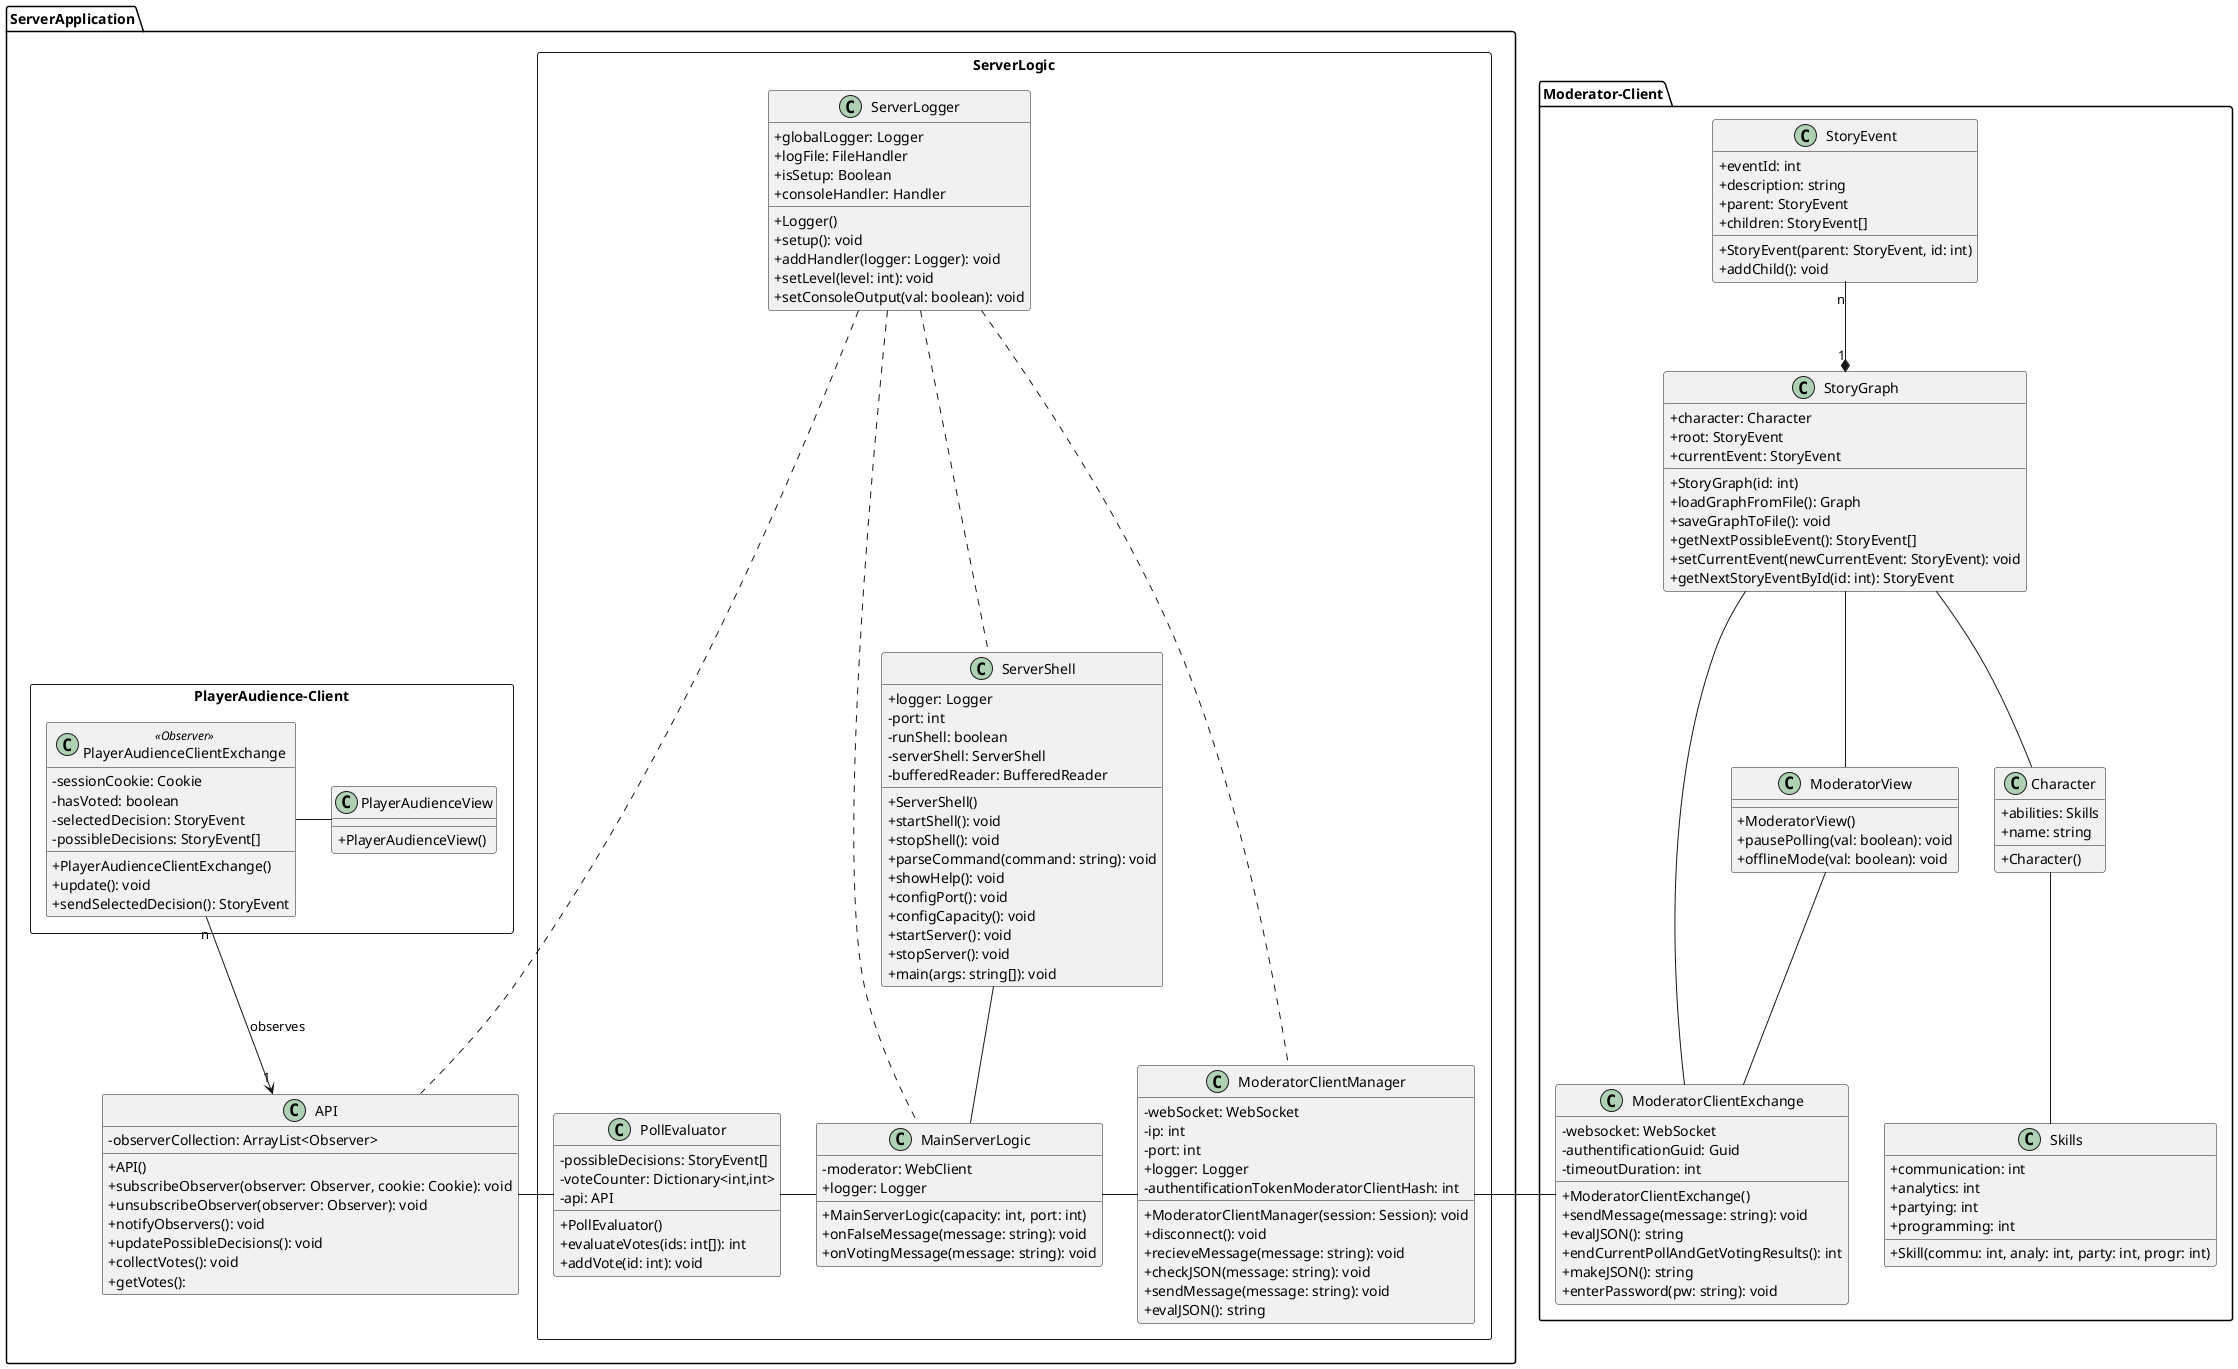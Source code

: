 @startuml

skinparam classAttributeIconSize 0

package "Moderator-Client" {

  class StoryEvent {
    {field} +eventId: int
    {field} +description: string
    {field} +parent: StoryEvent
    {field} +children: StoryEvent[]
    {method} +StoryEvent(parent: StoryEvent, id: int)
    {method} +addChild(): void
  }

  class StoryGraph {
    {field} +character: Character
    {field} +root: StoryEvent
    {field} +currentEvent: StoryEvent
    {method} +StoryGraph(id: int)
    {method} +loadGraphFromFile(): Graph
    {method} +saveGraphToFile(): void
    {method} +getNextPossibleEvent(): StoryEvent[]
    {method} +setCurrentEvent(newCurrentEvent: StoryEvent): void
    {method} +getNextStoryEventById(id: int): StoryEvent
  }

  class "ModeratorView" as mf {
    {method} +ModeratorView()
    {method} +pausePolling(val: boolean): void
    {method} +offlineMode(val: boolean): void
  }

  class "ModeratorClientExchange" as mcei{
    {field} -websocket: WebSocket
    {field} -authentificationGuid: Guid
    {field} -timeoutDuration: int
    {method} +ModeratorClientExchange()
    {method} +sendMessage(message: string): void
    {method} +evalJSON(): string
    {method} +endCurrentPollAndGetVotingResults(): int
    {method} +makeJSON(): string
    {method} +enterPassword(pw: string): void
  }

  class Skills {
    {field} +communication: int
    {field} +analytics: int
    {field} +partying: int
    {field} +programming: int
    {method} + Skill(commu: int, analy: int, party: int, progr: int)
  }

  class Character {
    {field} +abilities: Skills
    {field} +name: string
    {method} +Character()
  }
  
  StoryEvent "n" --* "1" StoryGraph
  StoryGraph -- mf
  StoryGraph -- Character
  Character -- Skills
  mf -- mcei
  StoryGraph --- mcei
}

package "ServerApplication" {
   class "API" as api {
        {field} -observerCollection: ArrayList<Observer>
        {method} +API()
        {method} +subscribeObserver(observer: Observer, cookie: Cookie): void
        {method} +unsubscribeObserver(observer: Observer): void
        {method} +notifyObservers(): void
        {method} +updatePossibleDecisions(): void
        {method} +collectVotes(): void
        {method} +getVotes(): 
  }

  package "ServerLogic" <<Rectangle>>{
    class "ServerShell" as ss {
      {field} +logger: Logger
      {field} -port: int
      {field} -runShell: boolean
      {field} -serverShell: ServerShell
      {field} -bufferedReader: BufferedReader
      {method} +ServerShell()
      {method} +startShell(): void
      {method} +stopShell(): void
      {method} +parseCommand(command: string): void
      {method} +showHelp(): void
      {method} +configPort(): void
      {method} +configCapacity(): void
      {method} +startServer(): void
      {method} +stopServer(): void
      {method} +main(args: string[]): void
    }

    class "ModeratorClientManager" as cm {
      {field} -webSocket: WebSocket
      {field} -ip: int
      {field} -port: int
      {field} +logger: Logger
      {field} -authentificationTokenModeratorClientHash: int
      {method} +ModeratorClientManager(session: Session): void
      {method} +disconnect(): void
      {method} +recieveMessage(message: string): void
      {method} +checkJSON(message: string): void
      {method} +sendMessage(message: string): void
      {method} +evalJSON(): string

    }    

    class "MainServerLogic" as msl {
      {field} -moderator: WebClient
      {field} +logger: Logger
      {method} +MainServerLogic(capacity: int, port: int)
      {method} +onFalseMessage(message: string): void
      {method} +onVotingMessage(message: string): void

    }

    class "PollEvaluator" as pe {
    {field}- possibleDecisions: StoryEvent[]
    {field} -voteCounter: Dictionary<int,int>
    {field} -api: API
    {method} +PollEvaluator()
    {method} +evaluateVotes(ids: int[]): int
    {method} +addVote(id: int): void
  }

    class "ServerLogger" as sl {
      {field} +globalLogger: Logger
      {field} +logFile: FileHandler
      {field} +isSetup: Boolean
      {field} +consoleHandler: Handler
      {method} +Logger()
      {method} +setup(): void
      {method} +addHandler(logger: Logger): void
      {method} +setLevel(level: int): void
      {method} +setConsoleOutput(val: boolean): void
    }
  }
  package "PlayerAudience-Client" <<Rectangle>>{  
    class "PlayerAudienceClientExchange" as pace <<Observer>>{
      {field} -sessionCookie: Cookie
      {field} -hasVoted: boolean
      {field} -selectedDecision: StoryEvent
      {field} -possibleDecisions: StoryEvent[]
      {method} +PlayerAudienceClientExchange()
      {method} +update(): void
      {method} +sendSelectedDecision(): StoryEvent 
    }

    class "PlayerAudienceView" as pav {
      {method} +PlayerAudienceView()
    }
  }
  ss -- msl
  msl - cm
  msl -left- pe
  pe -left- api
  sl ... cm
  sl ... msl
  sl ... api
  sl ... ss
  pace - pav
  api "1" <-up- "n" pace : observes
}

mcei -right- cm

@enduml